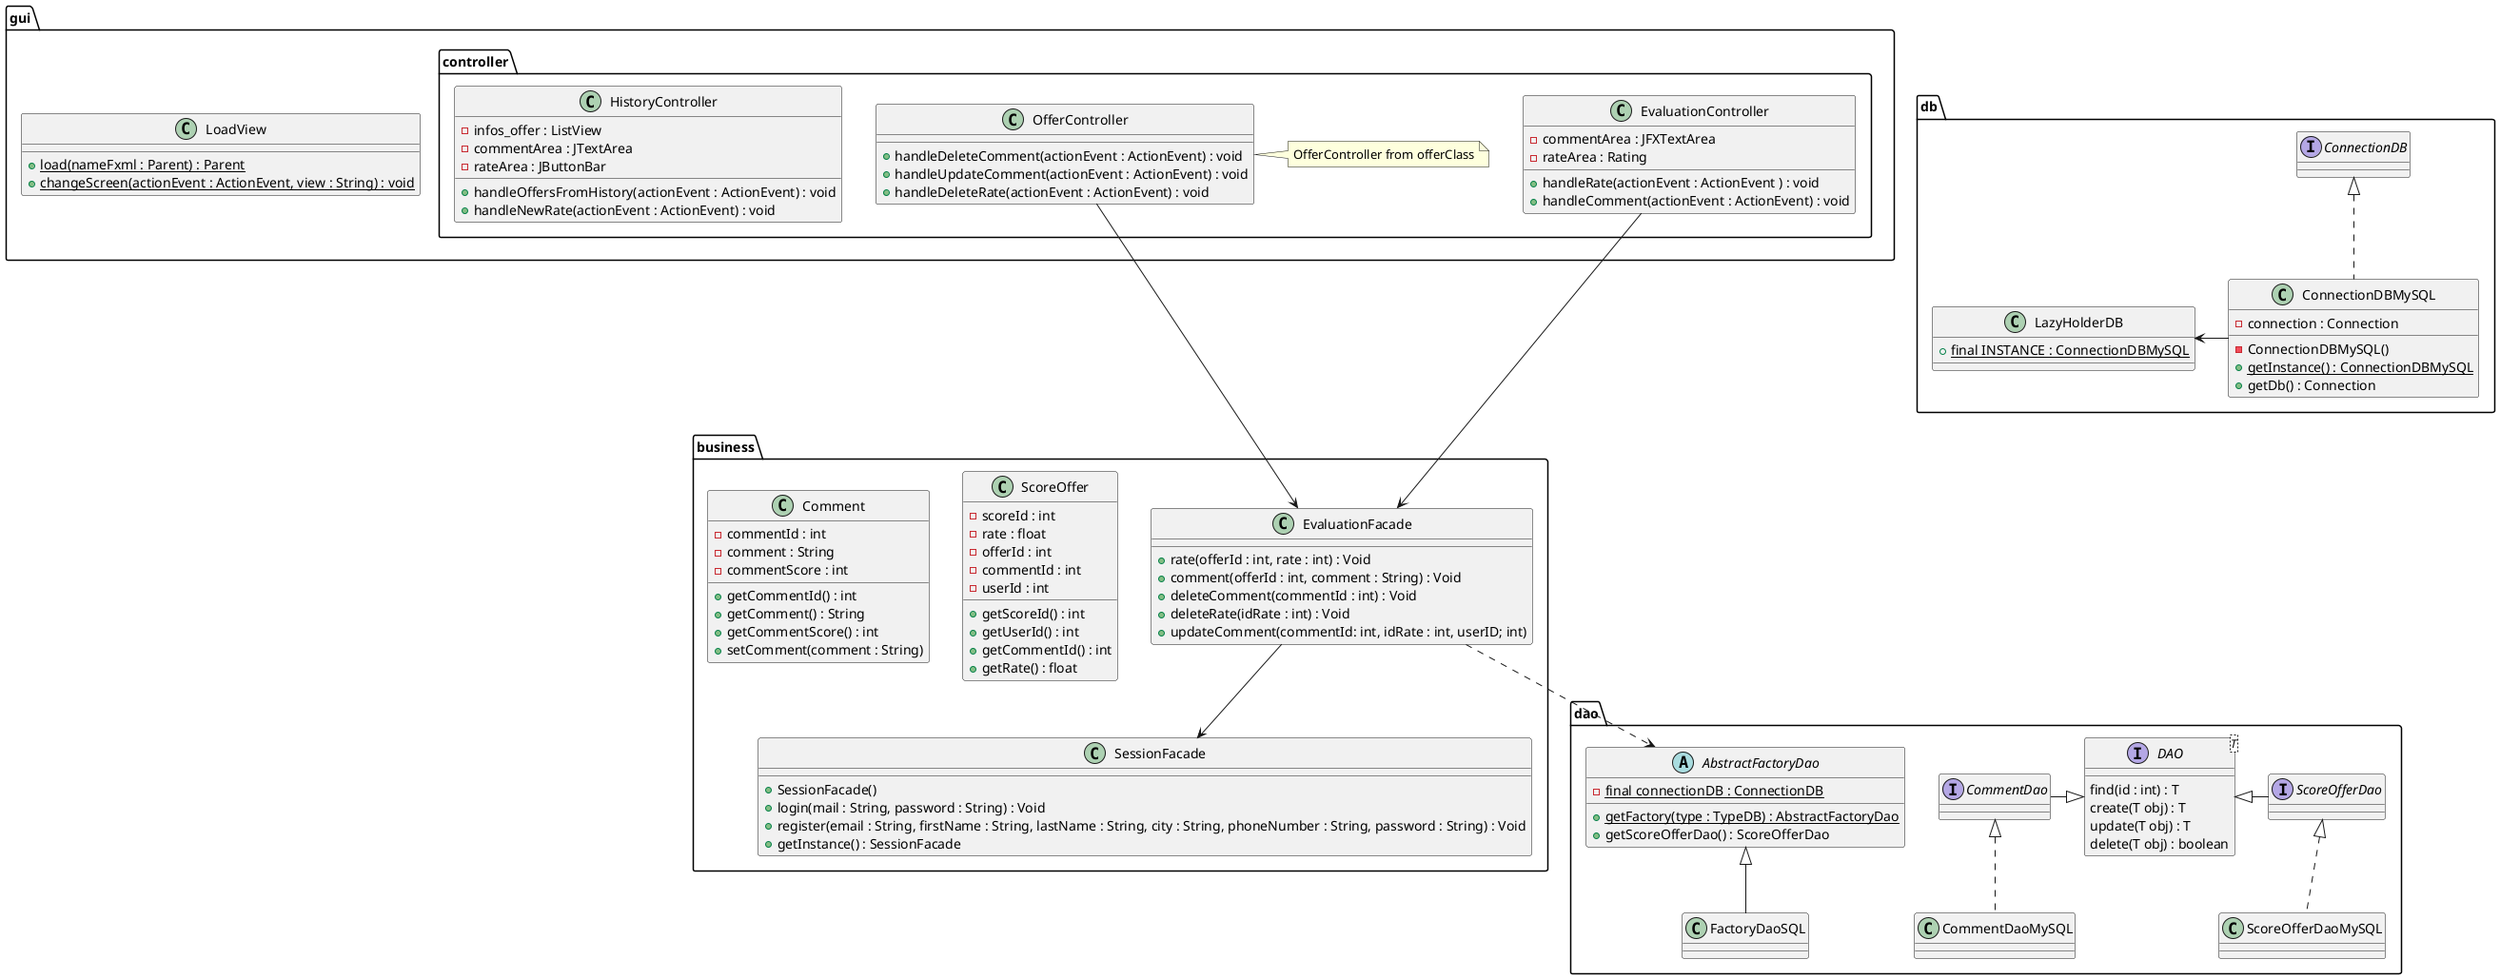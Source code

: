 @startuml

package dao {


    interface ScoreOfferDao{
    }
    class ScoreOfferDaoMySQL
    interface CommentDao{
    }
    class CommentDaoMySQL

    AbstractFactoryDao <|-- FactoryDaoSQL
    ScoreOfferDao <|.. ScoreOfferDaoMySQL
    CommentDao <|.. CommentDaoMySQL

    interface DAO<T>{
        find(id : int) : T
        create(T obj) : T
        update(T obj) : T
        delete(T obj) : boolean
    }

    abstract AbstractFactoryDao{
        - {static} final connectionDB : ConnectionDB
        + {static} getFactory(type : TypeDB) : AbstractFactoryDao
        + getScoreOfferDao() : ScoreOfferDao
    }

    class FactoryDaoSQL{
    }

    DAO <|- ScoreOfferDao
    DAO <|-left CommentDao
}
package db{
    class ConnectionDBMySQL{
        - connection : Connection
        - ConnectionDBMySQL()
        + {static} getInstance() : ConnectionDBMySQL
        + getDb() : Connection
    }

    class LazyHolderDB{
        + {static} final INSTANCE : ConnectionDBMySQL
    }
    interface ConnectionDB
    ConnectionDBMySQL -Left-> LazyHolderDB
    ConnectionDBMySQL .up.|> ConnectionDB

}
package business{
    class SessionFacade{
        + SessionFacade()
        + login(mail : String, password : String) : Void
        + register(email : String, firstName : String, lastName : String, city : String, phoneNumber : String, password : String) : Void
        + getInstance() : SessionFacade
    }

    class EvaluationFacade{
        + rate(offerId : int, rate : int) : Void
        + comment(offerId : int, comment : String) : Void
        + deleteComment(commentId : int) : Void
        + deleteRate(idRate : int) : Void
        + updateComment(commentId: int, idRate : int, userID; int)
    }
    class ScoreOffer{
        - scoreId : int
        - rate : float
        - offerId : int
        - commentId : int
        - userId : int
        + getScoreId() : int
        + getUserId() : int
        + getCommentId() : int
        + getRate() : float
    }

    class Comment{
    - commentId : int
    - comment : String
    - commentScore : int
    + getCommentId() : int
    + getComment() : String
    + getCommentScore() : int
    + setComment(comment : String)
    }
}

package gui{

    class LoadView{
        + {static} load(nameFxml : Parent) : Parent
        + {static} changeScreen(actionEvent : ActionEvent, view : String) : void
    }

    package controller{

        class EvaluationController{
            - commentArea : JFXTextArea
            - rateArea : Rating

            + handleRate(actionEvent : ActionEvent ) : void
            + handleComment(actionEvent : ActionEvent) : void

        }
        class HistoryController{
            - infos_offer : ListView
            - commentArea : JTextArea
            - rateArea : JButtonBar
            + handleOffersFromHistory(actionEvent : ActionEvent) : void
            + handleNewRate(actionEvent : ActionEvent) : void

        }
        class OfferController{
            + handleDeleteComment(actionEvent : ActionEvent) : void
            + handleUpdateComment(actionEvent : ActionEvent) : void
            + handleDeleteRate(actionEvent : ActionEvent) : void

        }
        note right : OfferController from offerClass

    }
}

EvaluationFacade <--Up- EvaluationController
EvaluationFacade <--Up- OfferController
EvaluationFacade --> SessionFacade
EvaluationFacade ..> AbstractFactoryDao



@enduml